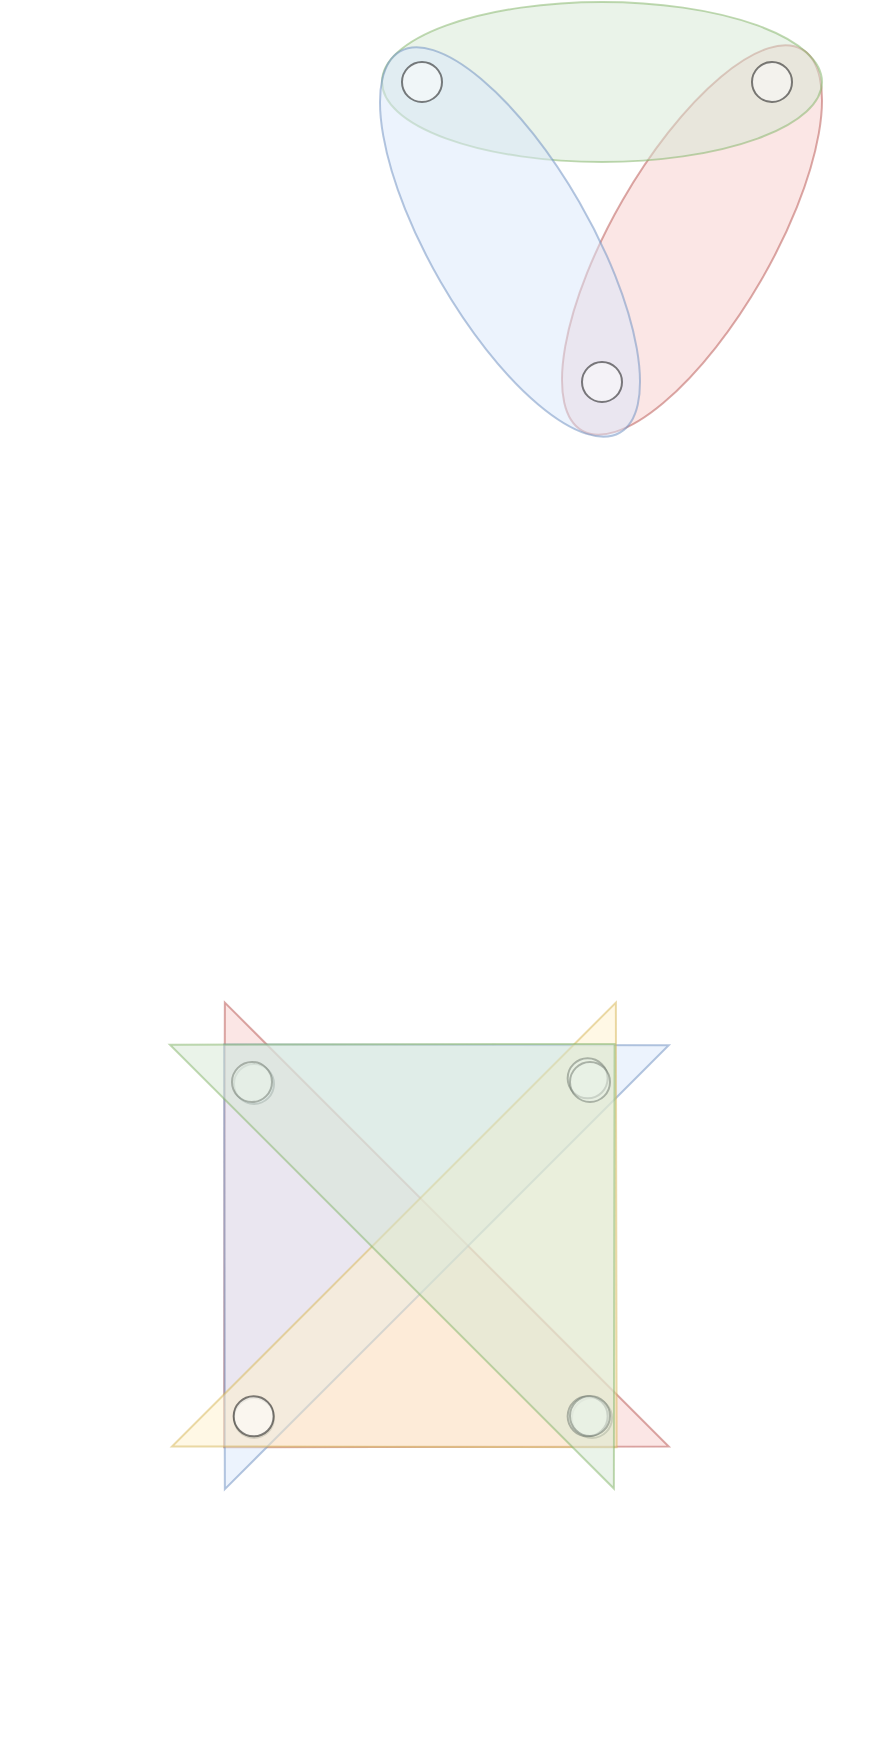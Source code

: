 <mxfile version="20.0.3" type="github">
  <diagram id="XnihjNDR5ECjtKAGWqoD" name="Page-1">
    <mxGraphModel dx="835" dy="724" grid="1" gridSize="10" guides="1" tooltips="1" connect="1" arrows="1" fold="1" page="1" pageScale="1" pageWidth="850" pageHeight="1100" math="0" shadow="0">
      <root>
        <mxCell id="0" />
        <mxCell id="1" parent="0" />
        <mxCell id="FC8SatOdNbRud1lcI9og-1" value="" style="ellipse;whiteSpace=wrap;html=1;rotation=-240;opacity=50;fillColor=#f8cecc;strokeColor=#b85450;" vertex="1" parent="1">
          <mxGeometry x="285" y="179" width="220" height="80" as="geometry" />
        </mxCell>
        <mxCell id="FC8SatOdNbRud1lcI9og-3" value="" style="ellipse;whiteSpace=wrap;html=1;opacity=50;fillColor=#d5e8d4;strokeColor=#82b366;" vertex="1" parent="1">
          <mxGeometry x="240" y="100" width="220" height="80" as="geometry" />
        </mxCell>
        <mxCell id="FC8SatOdNbRud1lcI9og-4" value="" style="ellipse;whiteSpace=wrap;html=1;rotation=60;opacity=50;fillColor=#dae8fc;strokeColor=#6c8ebf;" vertex="1" parent="1">
          <mxGeometry x="194" y="180" width="220" height="80" as="geometry" />
        </mxCell>
        <mxCell id="FC8SatOdNbRud1lcI9og-26" value="" style="ellipse;whiteSpace=wrap;html=1;aspect=fixed;opacity=50;" vertex="1" parent="1">
          <mxGeometry x="340" y="280" width="20" height="20" as="geometry" />
        </mxCell>
        <mxCell id="FC8SatOdNbRud1lcI9og-27" value="" style="ellipse;whiteSpace=wrap;html=1;aspect=fixed;opacity=50;" vertex="1" parent="1">
          <mxGeometry x="250" y="130" width="20" height="20" as="geometry" />
        </mxCell>
        <mxCell id="FC8SatOdNbRud1lcI9og-28" value="" style="ellipse;whiteSpace=wrap;html=1;aspect=fixed;opacity=50;" vertex="1" parent="1">
          <mxGeometry x="425" y="130" width="20" height="20" as="geometry" />
        </mxCell>
        <mxCell id="FC8SatOdNbRud1lcI9og-39" value="" style="group;rotation=90;" vertex="1" connectable="0" parent="1">
          <mxGeometry x="49.996" y="599.996" width="423.288" height="333.588" as="geometry" />
        </mxCell>
        <mxCell id="FC8SatOdNbRud1lcI9og-40" value="" style="triangle;whiteSpace=wrap;html=1;fontFamily=Helvetica;fontSize=12;strokeColor=#b85450;fillColor=#f8cecc;rotation=135;opacity=50;" vertex="1" parent="FC8SatOdNbRud1lcI9og-39">
          <mxGeometry x="88" y="10" width="157.46" height="313.88" as="geometry" />
        </mxCell>
        <mxCell id="FC8SatOdNbRud1lcI9og-41" value="" style="ellipse;whiteSpace=wrap;html=1;aspect=fixed;opacity=50;rotation=90;" vertex="1" parent="FC8SatOdNbRud1lcI9og-39">
          <mxGeometry x="116" y="31" width="20" height="20" as="geometry" />
        </mxCell>
        <mxCell id="FC8SatOdNbRud1lcI9og-42" value="" style="ellipse;whiteSpace=wrap;html=1;aspect=fixed;opacity=50;rotation=90;" vertex="1" parent="FC8SatOdNbRud1lcI9og-39">
          <mxGeometry x="285" y="198" width="20" height="20" as="geometry" />
        </mxCell>
        <mxCell id="FC8SatOdNbRud1lcI9og-43" value="" style="ellipse;whiteSpace=wrap;html=1;aspect=fixed;opacity=50;rotation=90;" vertex="1" parent="FC8SatOdNbRud1lcI9og-39">
          <mxGeometry x="116" y="198" width="20" height="20" as="geometry" />
        </mxCell>
        <mxCell id="FC8SatOdNbRud1lcI9og-85" value="" style="triangle;whiteSpace=wrap;html=1;fontFamily=Helvetica;fontSize=12;strokeColor=#6c8ebf;fillColor=#dae8fc;rotation=45;opacity=50;direction=west;" vertex="1" parent="FC8SatOdNbRud1lcI9og-39">
          <mxGeometry x="87.998" y="-79.992" width="157.46" height="313.88" as="geometry" />
        </mxCell>
        <mxCell id="FC8SatOdNbRud1lcI9og-29" value="" style="triangle;whiteSpace=wrap;html=1;fontFamily=Helvetica;fontSize=12;strokeColor=#d6b656;fillColor=#fff2cc;rotation=45;opacity=50;" vertex="1" parent="FC8SatOdNbRud1lcI9og-39">
          <mxGeometry x="172.914" y="10.004" width="157.46" height="313.88" as="geometry" />
        </mxCell>
        <mxCell id="FC8SatOdNbRud1lcI9og-30" value="" style="ellipse;whiteSpace=wrap;html=1;aspect=fixed;opacity=50;" vertex="1" parent="FC8SatOdNbRud1lcI9og-39">
          <mxGeometry x="115.834" y="197.144" width="20" height="20" as="geometry" />
        </mxCell>
        <mxCell id="FC8SatOdNbRud1lcI9og-31" value="" style="ellipse;whiteSpace=wrap;html=1;aspect=fixed;opacity=50;" vertex="1" parent="FC8SatOdNbRud1lcI9og-39">
          <mxGeometry x="282.834" y="28.144" width="20" height="20" as="geometry" />
        </mxCell>
        <mxCell id="FC8SatOdNbRud1lcI9og-32" value="" style="ellipse;whiteSpace=wrap;html=1;aspect=fixed;opacity=50;" vertex="1" parent="FC8SatOdNbRud1lcI9og-39">
          <mxGeometry x="282.834" y="197.144" width="20" height="20" as="geometry" />
        </mxCell>
        <mxCell id="FC8SatOdNbRud1lcI9og-49" value="" style="group;rotation=90;" vertex="1" connectable="0" parent="FC8SatOdNbRud1lcI9og-39">
          <mxGeometry x="87.0" y="-85" width="333.288" height="333.288" as="geometry" />
        </mxCell>
        <mxCell id="FC8SatOdNbRud1lcI9og-51" value="" style="ellipse;whiteSpace=wrap;html=1;aspect=fixed;opacity=50;rotation=-90;" vertex="1" parent="FC8SatOdNbRud1lcI9og-49">
          <mxGeometry x="197" y="282" width="20" height="20" as="geometry" />
        </mxCell>
        <mxCell id="FC8SatOdNbRud1lcI9og-52" value="" style="ellipse;whiteSpace=wrap;html=1;aspect=fixed;opacity=50;rotation=-90;" vertex="1" parent="FC8SatOdNbRud1lcI9og-49">
          <mxGeometry x="28" y="115" width="20" height="20" as="geometry" />
        </mxCell>
        <mxCell id="FC8SatOdNbRud1lcI9og-53" value="" style="ellipse;whiteSpace=wrap;html=1;aspect=fixed;opacity=50;rotation=-90;" vertex="1" parent="FC8SatOdNbRud1lcI9og-49">
          <mxGeometry x="197" y="115" width="20" height="20" as="geometry" />
        </mxCell>
        <mxCell id="FC8SatOdNbRud1lcI9og-50" value="" style="triangle;whiteSpace=wrap;html=1;fontFamily=Helvetica;fontSize=12;strokeColor=#82b366;fillColor=#d5e8d4;rotation=-45;opacity=50;" vertex="1" parent="FC8SatOdNbRud1lcI9og-39">
          <mxGeometry x="171.91" y="-80.3" width="157.46" height="313.88" as="geometry" />
        </mxCell>
      </root>
    </mxGraphModel>
  </diagram>
</mxfile>

